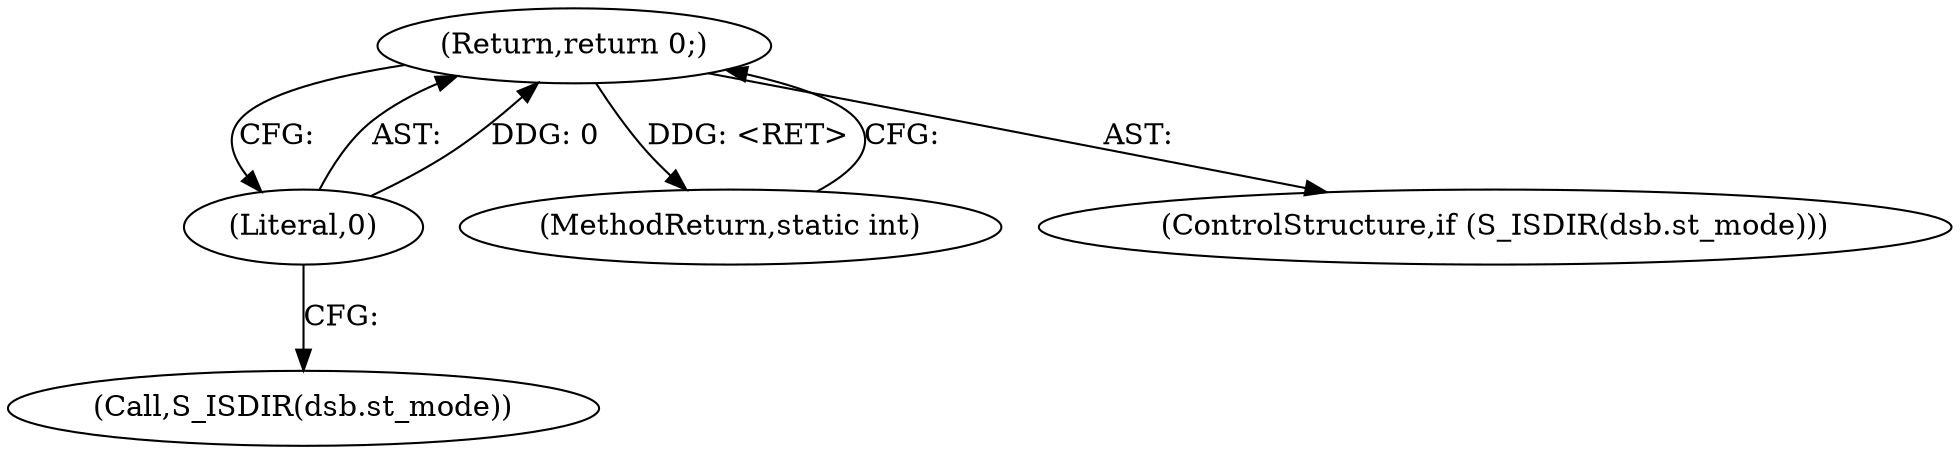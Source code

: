 digraph "1_rpm_f2d3be2a8741234faaa96f5fd05fdfdc75779a79@del" {
"1000210" [label="(Return,return 0;)"];
"1000211" [label="(Literal,0)"];
"1000316" [label="(MethodReturn,static int)"];
"1000206" [label="(Call,S_ISDIR(dsb.st_mode))"];
"1000210" [label="(Return,return 0;)"];
"1000205" [label="(ControlStructure,if (S_ISDIR(dsb.st_mode)))"];
"1000211" [label="(Literal,0)"];
"1000210" -> "1000205"  [label="AST: "];
"1000210" -> "1000211"  [label="CFG: "];
"1000211" -> "1000210"  [label="AST: "];
"1000316" -> "1000210"  [label="CFG: "];
"1000210" -> "1000316"  [label="DDG: <RET>"];
"1000211" -> "1000210"  [label="DDG: 0"];
"1000211" -> "1000206"  [label="CFG: "];
}
